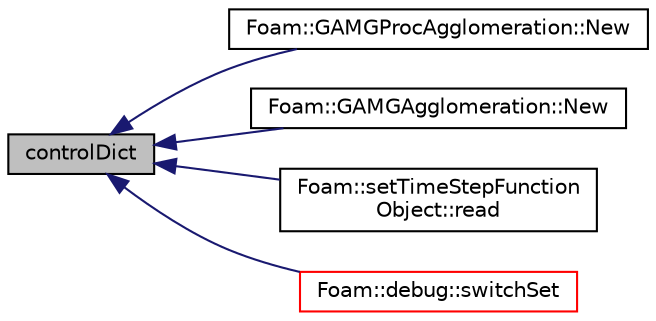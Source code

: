 digraph "controlDict"
{
  bgcolor="transparent";
  edge [fontname="Helvetica",fontsize="10",labelfontname="Helvetica",labelfontsize="10"];
  node [fontname="Helvetica",fontsize="10",shape=record];
  rankdir="LR";
  Node1 [label="controlDict",height=0.2,width=0.4,color="black", fillcolor="grey75", style="filled", fontcolor="black"];
  Node1 -> Node2 [dir="back",color="midnightblue",fontsize="10",style="solid",fontname="Helvetica"];
  Node2 [label="Foam::GAMGProcAgglomeration::New",height=0.2,width=0.4,color="black",URL="$a00900.html#a49d2797884f482496610d8dd539c17d0",tooltip="Return the selected agglomerator. "];
  Node1 -> Node3 [dir="back",color="midnightblue",fontsize="10",style="solid",fontname="Helvetica"];
  Node3 [label="Foam::GAMGAgglomeration::New",height=0.2,width=0.4,color="black",URL="$a00896.html#ae1d3afdaf94f87d53b935248e05f0782",tooltip="Return the selected geometric agglomerator. "];
  Node1 -> Node4 [dir="back",color="midnightblue",fontsize="10",style="solid",fontname="Helvetica"];
  Node4 [label="Foam::setTimeStepFunction\lObject::read",height=0.2,width=0.4,color="black",URL="$a02277.html#afac0600fef97b05534a595ce00b272ed",tooltip="Read and set the function object if its data have changed. "];
  Node1 -> Node5 [dir="back",color="midnightblue",fontsize="10",style="solid",fontname="Helvetica"];
  Node5 [label="Foam::debug::switchSet",height=0.2,width=0.4,color="red",URL="$a10744.html#a02428a7a9aa138cfe5550361a4f1de83",tooltip="Internal function to lookup a sub-dictionary from controlDict. "];
}

